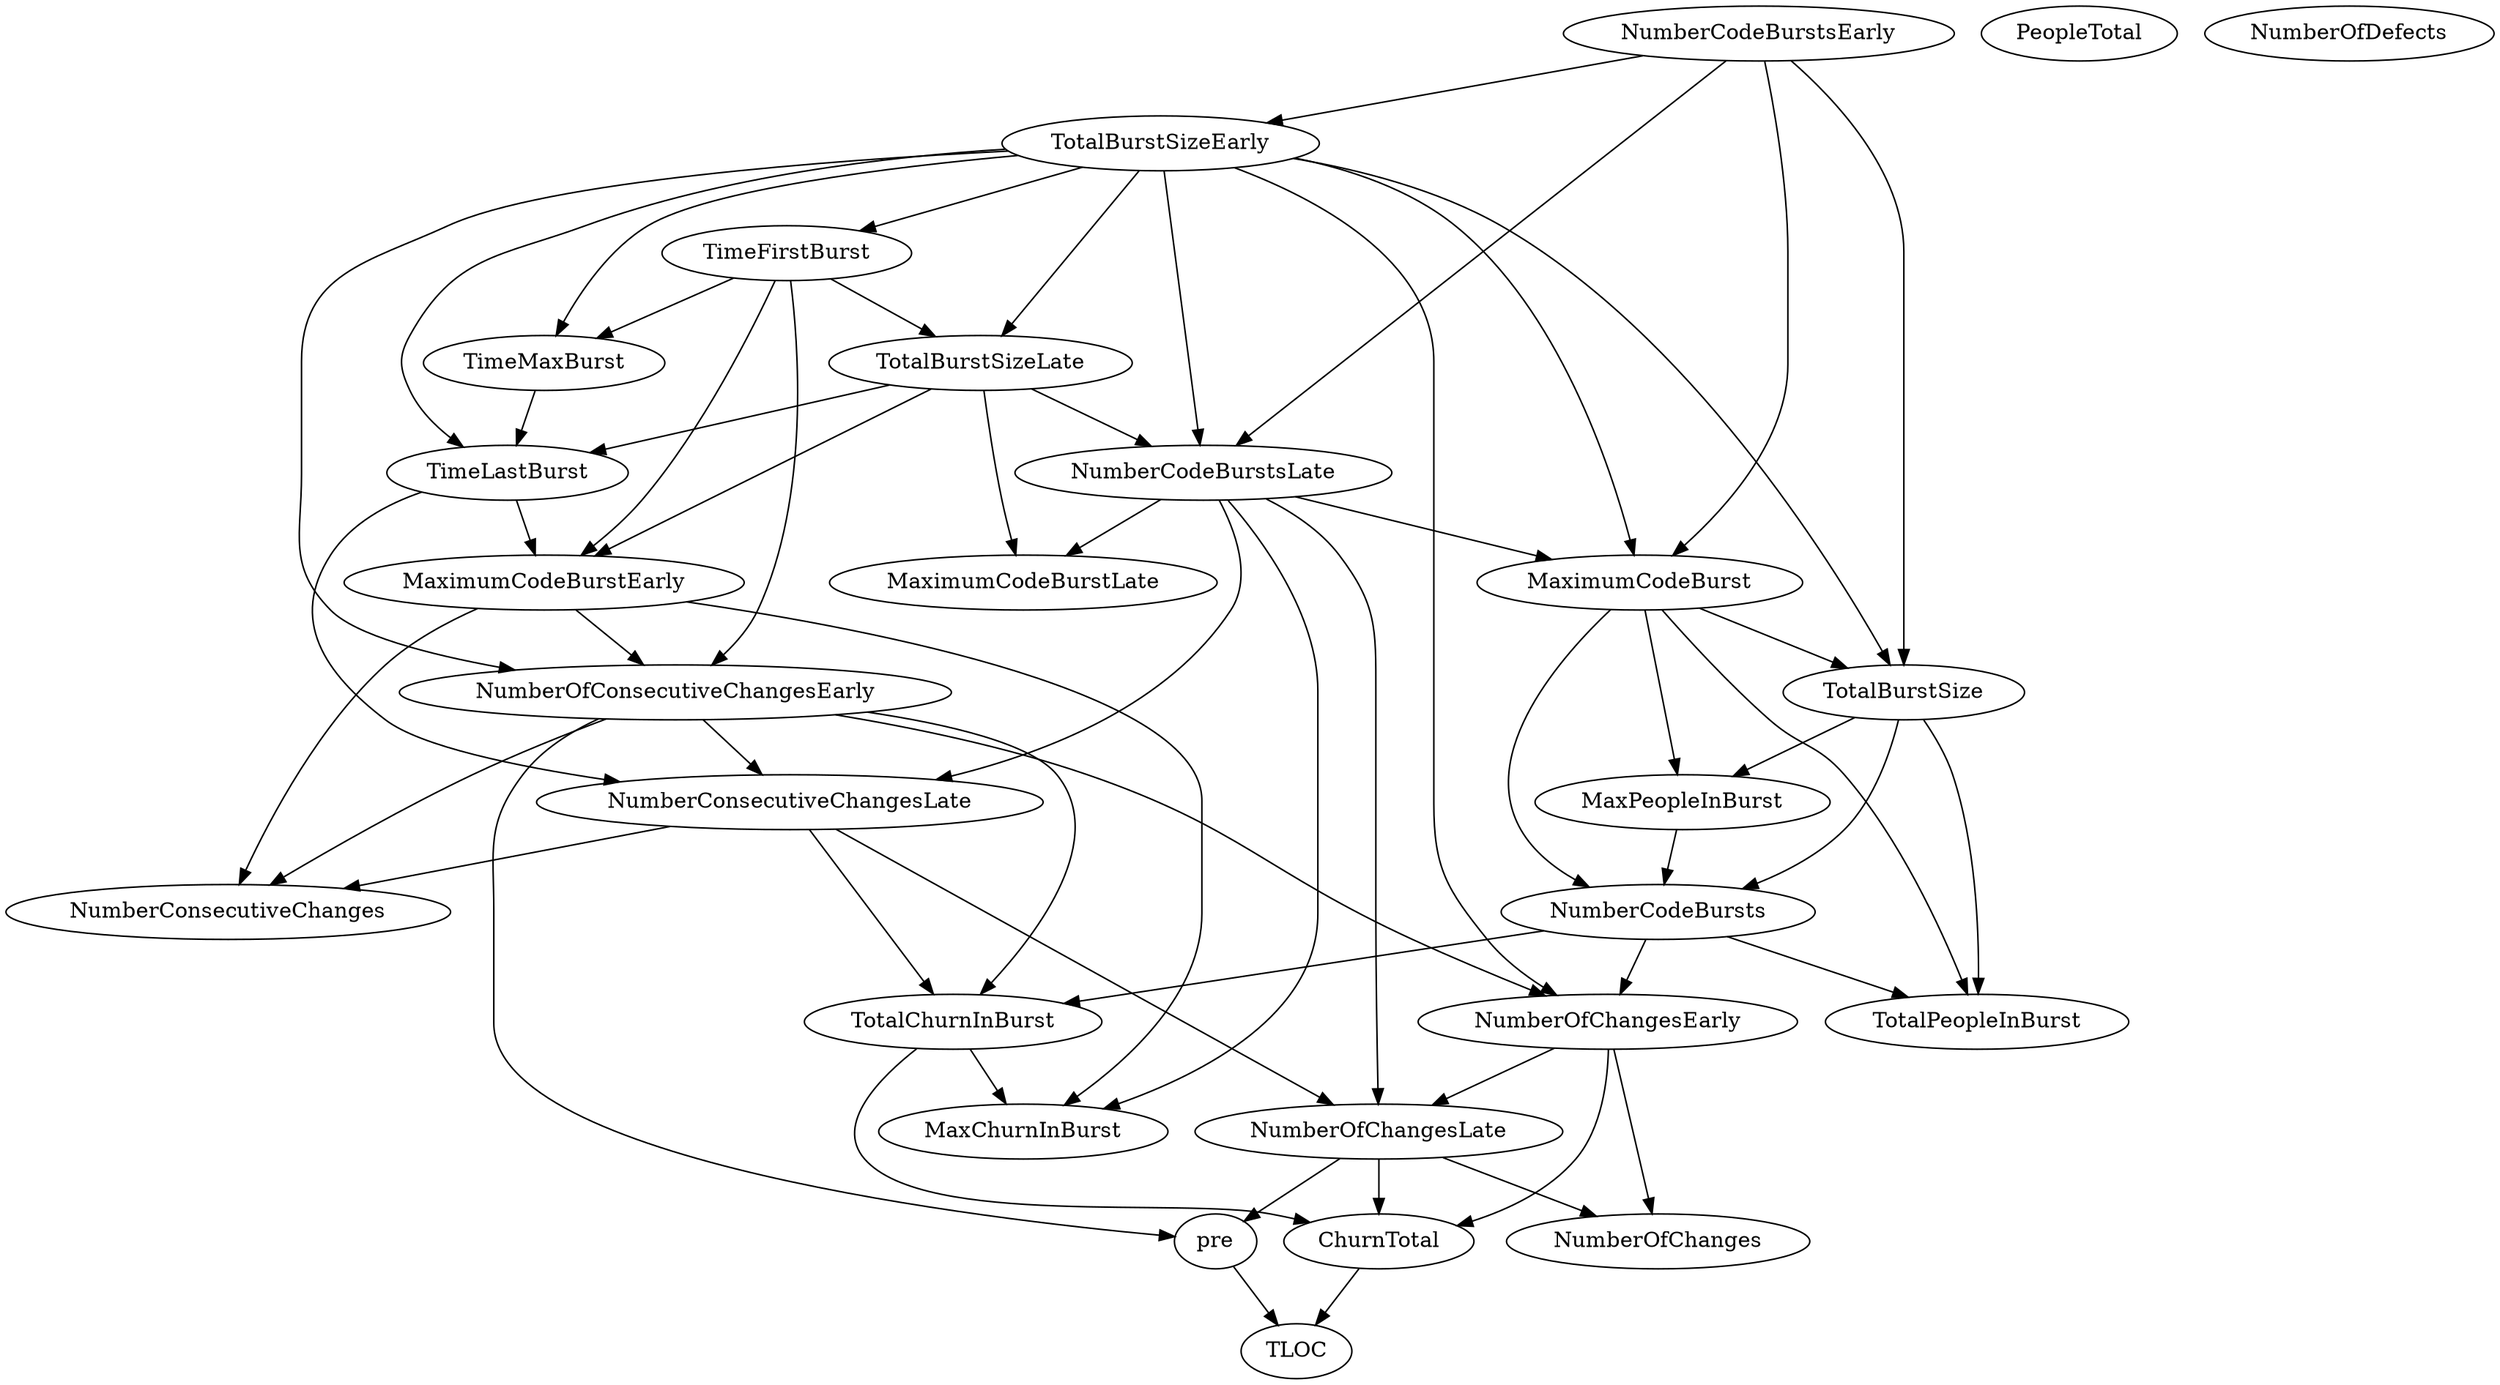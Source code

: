digraph {
   TotalPeopleInBurst;
   MaximumCodeBurstLate;
   NumberOfChanges;
   MaxPeopleInBurst;
   TotalBurstSizeLate;
   NumberCodeBurstsLate;
   NumberOfChangesLate;
   NumberOfChangesEarly;
   MaxChurnInBurst;
   MaximumCodeBurstEarly;
   NumberCodeBurstsEarly;
   TimeFirstBurst;
   TotalChurnInBurst;
   ChurnTotal;
   MaximumCodeBurst;
   NumberOfConsecutiveChangesEarly;
   NumberConsecutiveChangesLate;
   TotalBurstSizeEarly;
   TotalBurstSize;
   TimeMaxBurst;
   NumberConsecutiveChanges;
   TimeLastBurst;
   NumberCodeBursts;
   PeopleTotal;
   pre;
   NumberOfDefects;
   TLOC;
   MaxPeopleInBurst -> NumberCodeBursts;
   TotalBurstSizeLate -> MaximumCodeBurstLate;
   TotalBurstSizeLate -> NumberCodeBurstsLate;
   TotalBurstSizeLate -> MaximumCodeBurstEarly;
   TotalBurstSizeLate -> TimeLastBurst;
   NumberCodeBurstsLate -> MaximumCodeBurstLate;
   NumberCodeBurstsLate -> NumberOfChangesLate;
   NumberCodeBurstsLate -> MaxChurnInBurst;
   NumberCodeBurstsLate -> MaximumCodeBurst;
   NumberCodeBurstsLate -> NumberConsecutiveChangesLate;
   NumberOfChangesLate -> NumberOfChanges;
   NumberOfChangesLate -> ChurnTotal;
   NumberOfChangesLate -> pre;
   NumberOfChangesEarly -> NumberOfChanges;
   NumberOfChangesEarly -> NumberOfChangesLate;
   NumberOfChangesEarly -> ChurnTotal;
   MaximumCodeBurstEarly -> MaxChurnInBurst;
   MaximumCodeBurstEarly -> NumberOfConsecutiveChangesEarly;
   MaximumCodeBurstEarly -> NumberConsecutiveChanges;
   NumberCodeBurstsEarly -> NumberCodeBurstsLate;
   NumberCodeBurstsEarly -> MaximumCodeBurst;
   NumberCodeBurstsEarly -> TotalBurstSizeEarly;
   NumberCodeBurstsEarly -> TotalBurstSize;
   TimeFirstBurst -> TotalBurstSizeLate;
   TimeFirstBurst -> MaximumCodeBurstEarly;
   TimeFirstBurst -> NumberOfConsecutiveChangesEarly;
   TimeFirstBurst -> TimeMaxBurst;
   TotalChurnInBurst -> MaxChurnInBurst;
   TotalChurnInBurst -> ChurnTotal;
   ChurnTotal -> TLOC;
   MaximumCodeBurst -> TotalPeopleInBurst;
   MaximumCodeBurst -> MaxPeopleInBurst;
   MaximumCodeBurst -> TotalBurstSize;
   MaximumCodeBurst -> NumberCodeBursts;
   NumberOfConsecutiveChangesEarly -> NumberOfChangesEarly;
   NumberOfConsecutiveChangesEarly -> TotalChurnInBurst;
   NumberOfConsecutiveChangesEarly -> NumberConsecutiveChangesLate;
   NumberOfConsecutiveChangesEarly -> NumberConsecutiveChanges;
   NumberOfConsecutiveChangesEarly -> pre;
   NumberConsecutiveChangesLate -> NumberOfChangesLate;
   NumberConsecutiveChangesLate -> TotalChurnInBurst;
   NumberConsecutiveChangesLate -> NumberConsecutiveChanges;
   TotalBurstSizeEarly -> TotalBurstSizeLate;
   TotalBurstSizeEarly -> NumberCodeBurstsLate;
   TotalBurstSizeEarly -> NumberOfChangesEarly;
   TotalBurstSizeEarly -> TimeFirstBurst;
   TotalBurstSizeEarly -> MaximumCodeBurst;
   TotalBurstSizeEarly -> NumberOfConsecutiveChangesEarly;
   TotalBurstSizeEarly -> TotalBurstSize;
   TotalBurstSizeEarly -> TimeMaxBurst;
   TotalBurstSizeEarly -> TimeLastBurst;
   TotalBurstSize -> TotalPeopleInBurst;
   TotalBurstSize -> MaxPeopleInBurst;
   TotalBurstSize -> NumberCodeBursts;
   TimeMaxBurst -> TimeLastBurst;
   TimeLastBurst -> MaximumCodeBurstEarly;
   TimeLastBurst -> NumberConsecutiveChangesLate;
   NumberCodeBursts -> TotalPeopleInBurst;
   NumberCodeBursts -> NumberOfChangesEarly;
   NumberCodeBursts -> TotalChurnInBurst;
   pre -> TLOC;
}
